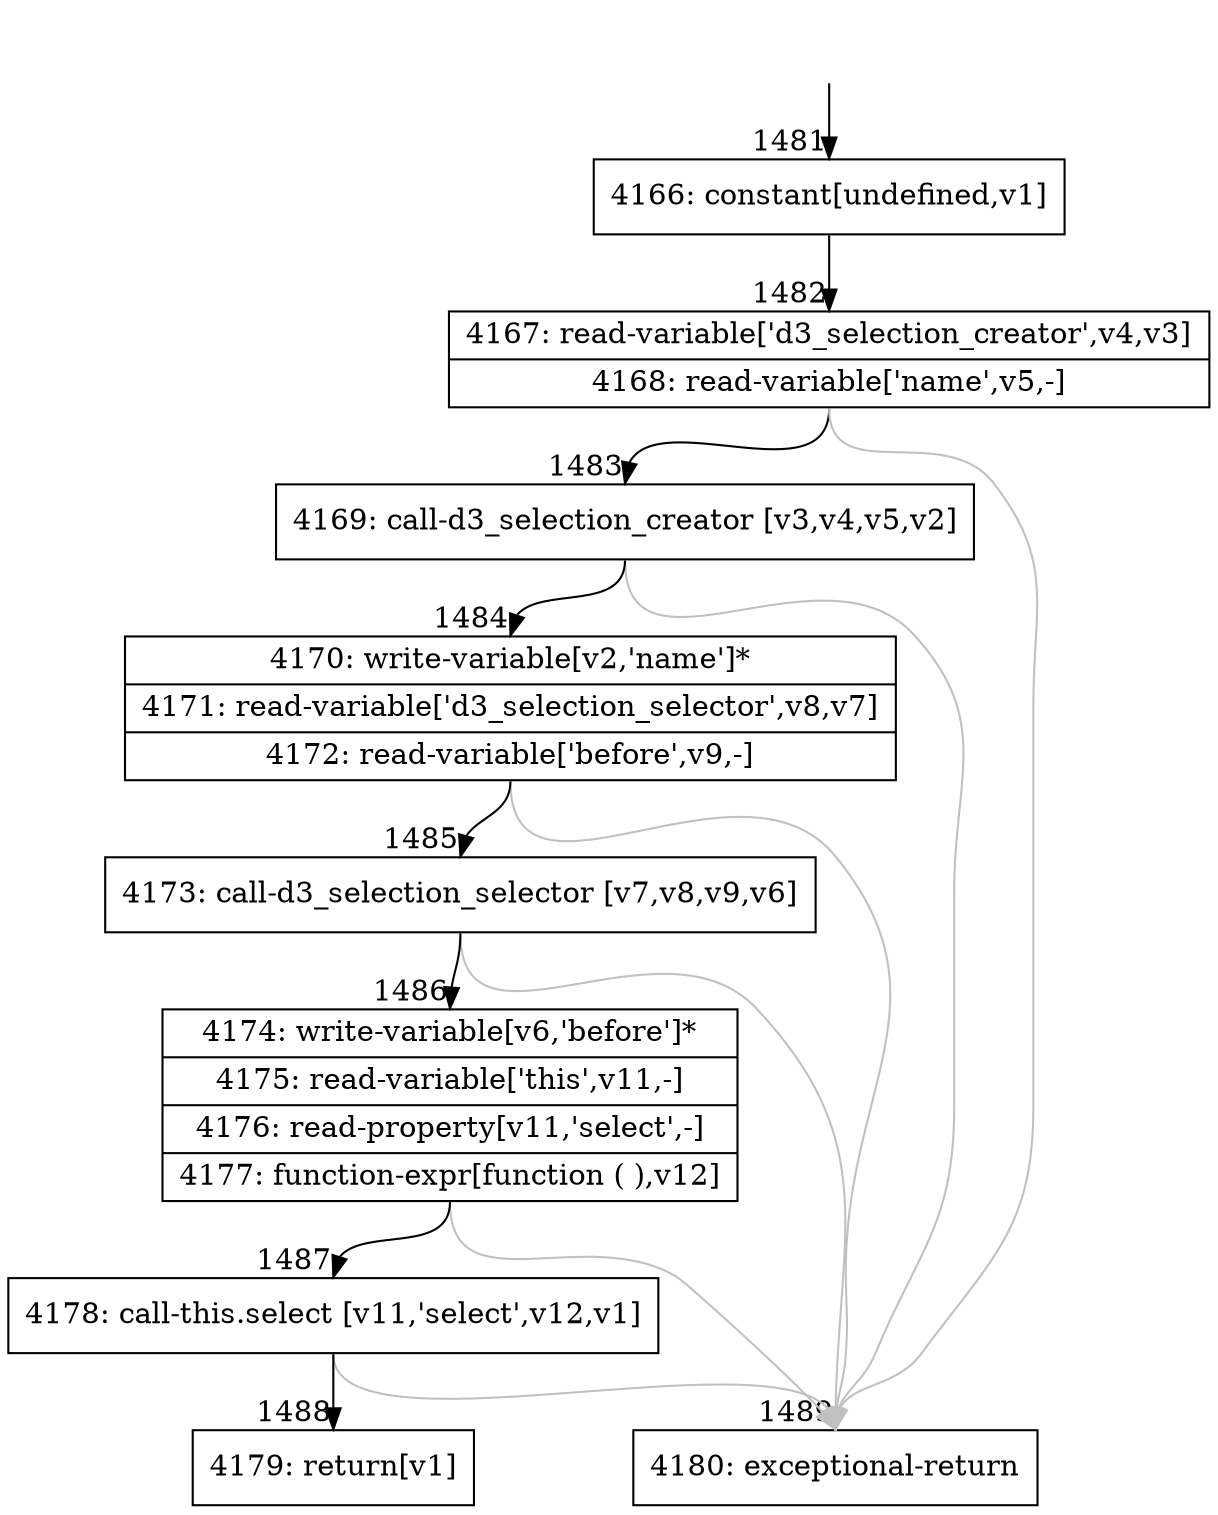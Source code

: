 digraph {
rankdir="TD"
BB_entry147[shape=none,label=""];
BB_entry147 -> BB1481 [tailport=s, headport=n, headlabel="    1481"]
BB1481 [shape=record label="{4166: constant[undefined,v1]}" ] 
BB1481 -> BB1482 [tailport=s, headport=n, headlabel="      1482"]
BB1482 [shape=record label="{4167: read-variable['d3_selection_creator',v4,v3]|4168: read-variable['name',v5,-]}" ] 
BB1482 -> BB1483 [tailport=s, headport=n, headlabel="      1483"]
BB1482 -> BB1489 [tailport=s, headport=n, color=gray, headlabel="      1489"]
BB1483 [shape=record label="{4169: call-d3_selection_creator [v3,v4,v5,v2]}" ] 
BB1483 -> BB1484 [tailport=s, headport=n, headlabel="      1484"]
BB1483 -> BB1489 [tailport=s, headport=n, color=gray]
BB1484 [shape=record label="{4170: write-variable[v2,'name']*|4171: read-variable['d3_selection_selector',v8,v7]|4172: read-variable['before',v9,-]}" ] 
BB1484 -> BB1485 [tailport=s, headport=n, headlabel="      1485"]
BB1484 -> BB1489 [tailport=s, headport=n, color=gray]
BB1485 [shape=record label="{4173: call-d3_selection_selector [v7,v8,v9,v6]}" ] 
BB1485 -> BB1486 [tailport=s, headport=n, headlabel="      1486"]
BB1485 -> BB1489 [tailport=s, headport=n, color=gray]
BB1486 [shape=record label="{4174: write-variable[v6,'before']*|4175: read-variable['this',v11,-]|4176: read-property[v11,'select',-]|4177: function-expr[function ( ),v12]}" ] 
BB1486 -> BB1487 [tailport=s, headport=n, headlabel="      1487"]
BB1486 -> BB1489 [tailport=s, headport=n, color=gray]
BB1487 [shape=record label="{4178: call-this.select [v11,'select',v12,v1]}" ] 
BB1487 -> BB1488 [tailport=s, headport=n, headlabel="      1488"]
BB1487 -> BB1489 [tailport=s, headport=n, color=gray]
BB1488 [shape=record label="{4179: return[v1]}" ] 
BB1489 [shape=record label="{4180: exceptional-return}" ] 
//#$~ 822
}

